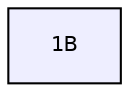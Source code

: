 digraph "1B" {
  compound=true
  node [ fontsize="10", fontname="Helvetica"];
  edge [ labelfontsize="10", labelfontname="Helvetica"];
  dir_bed38e25af57b4a82bd8a53c90783b79 [shape=box, label="1B", style="filled", fillcolor="#eeeeff", pencolor="black", URL="dir_bed38e25af57b4a82bd8a53c90783b79.html"];
}
